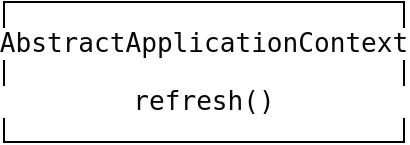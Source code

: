 <mxfile version="22.1.18" type="github">
  <diagram name="第 1 页" id="t-X-tSpNqa5irJSj03NE">
    <mxGraphModel dx="832" dy="447" grid="1" gridSize="10" guides="1" tooltips="1" connect="1" arrows="1" fold="1" page="1" pageScale="1" pageWidth="827" pageHeight="1169" math="0" shadow="0">
      <root>
        <mxCell id="0" />
        <mxCell id="1" parent="0" />
        <mxCell id="gmilAOqYVmzFjnskf1Yw-1" value="&lt;pre style=&quot;background-color:#ffffff;color:#080808;font-family:&#39;JetBrains Mono&#39;,monospace;font-size:9.8pt;&quot;&gt;AbstractApplicationContext&lt;/pre&gt;&lt;pre style=&quot;background-color:#ffffff;color:#080808;font-family:&#39;JetBrains Mono&#39;,monospace;font-size:9.8pt;&quot;&gt;refresh()&lt;/pre&gt;" style="rounded=0;whiteSpace=wrap;html=1;" vertex="1" parent="1">
          <mxGeometry x="70" y="110" width="200" height="70" as="geometry" />
        </mxCell>
      </root>
    </mxGraphModel>
  </diagram>
</mxfile>
